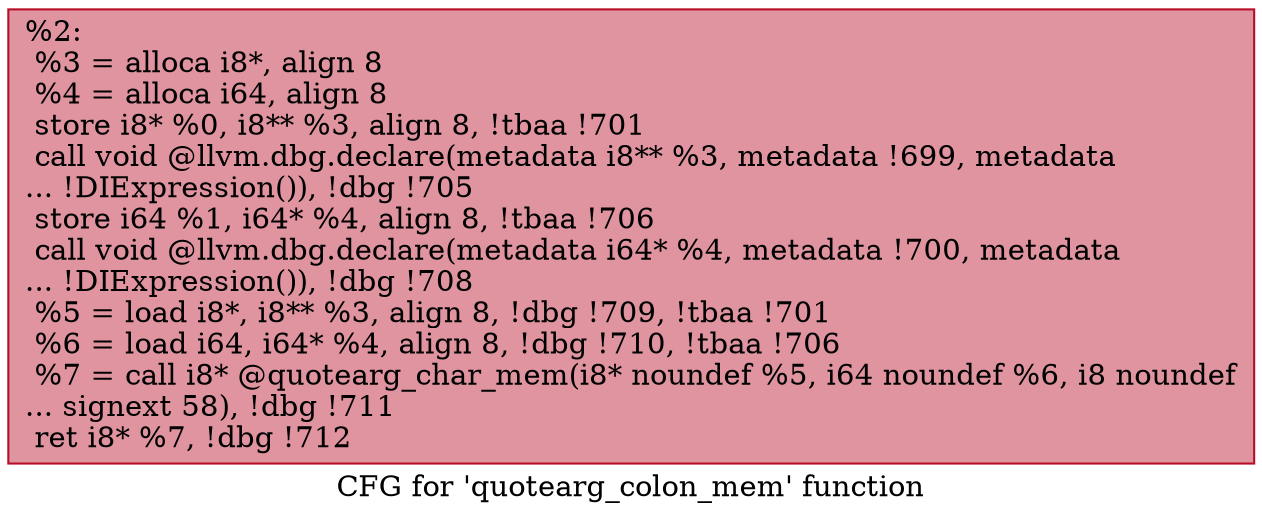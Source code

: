 digraph "CFG for 'quotearg_colon_mem' function" {
	label="CFG for 'quotearg_colon_mem' function";

	Node0x18a47b0 [shape=record,color="#b70d28ff", style=filled, fillcolor="#b70d2870",label="{%2:\l  %3 = alloca i8*, align 8\l  %4 = alloca i64, align 8\l  store i8* %0, i8** %3, align 8, !tbaa !701\l  call void @llvm.dbg.declare(metadata i8** %3, metadata !699, metadata\l... !DIExpression()), !dbg !705\l  store i64 %1, i64* %4, align 8, !tbaa !706\l  call void @llvm.dbg.declare(metadata i64* %4, metadata !700, metadata\l... !DIExpression()), !dbg !708\l  %5 = load i8*, i8** %3, align 8, !dbg !709, !tbaa !701\l  %6 = load i64, i64* %4, align 8, !dbg !710, !tbaa !706\l  %7 = call i8* @quotearg_char_mem(i8* noundef %5, i64 noundef %6, i8 noundef\l... signext 58), !dbg !711\l  ret i8* %7, !dbg !712\l}"];
}
